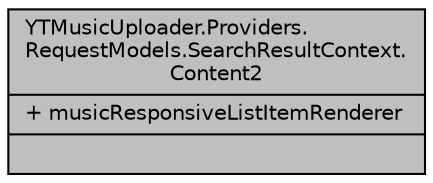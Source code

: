 digraph "YTMusicUploader.Providers.RequestModels.SearchResultContext.Content2"
{
 // LATEX_PDF_SIZE
  edge [fontname="Helvetica",fontsize="10",labelfontname="Helvetica",labelfontsize="10"];
  node [fontname="Helvetica",fontsize="10",shape=record];
  Node1 [label="{YTMusicUploader.Providers.\lRequestModels.SearchResultContext.\lContent2\n|+ musicResponsiveListItemRenderer\l|}",height=0.2,width=0.4,color="black", fillcolor="grey75", style="filled", fontcolor="black",tooltip=" "];
}
